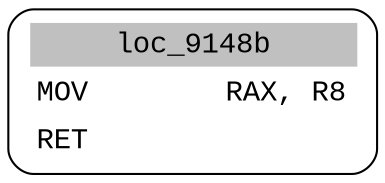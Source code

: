 digraph asm_graph {
1941 [
shape="Mrecord" fontname="Courier New"label =<<table border="0" cellborder="0" cellpadding="3"><tr><td align="center" colspan="2" bgcolor="grey">loc_9148b</td></tr><tr><td align="left">MOV        RAX, R8</td></tr><tr><td align="left">RET        </td></tr></table>> ];
}
